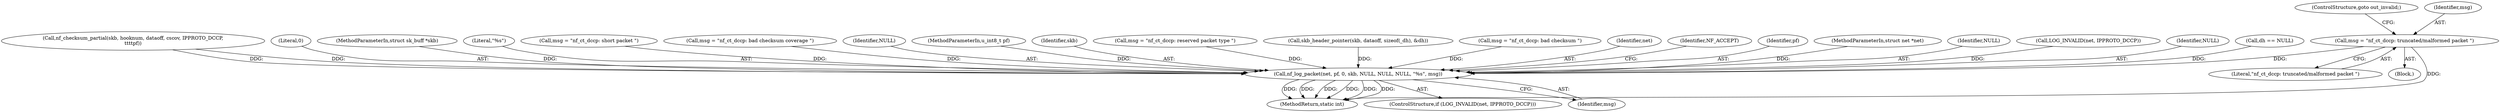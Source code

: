digraph "0_linux_b22f5126a24b3b2f15448c3f2a254fc10cbc2b92@pointer" {
"1000157" [label="(Call,msg = \"nf_ct_dccp: truncated/malformed packet \")"];
"1000228" [label="(Call,nf_log_packet(net, pf, 0, skb, NULL, NULL, NULL, \"%s\", msg))"];
"1000241" [label="(MethodReturn,static int)"];
"1000157" [label="(Call,msg = \"nf_ct_dccp: truncated/malformed packet \")"];
"1000232" [label="(Identifier,skb)"];
"1000160" [label="(ControlStructure,goto out_invalid;)"];
"1000217" [label="(Call,msg = \"nf_ct_dccp: reserved packet type \")"];
"1000224" [label="(ControlStructure,if (LOG_INVALID(net, IPPROTO_DCCP)))"];
"1000228" [label="(Call,nf_log_packet(net, pf, 0, skb, NULL, NULL, NULL, \"%s\", msg))"];
"1000123" [label="(Call,skb_header_pointer(skb, dataoff, sizeof(_dh), &dh))"];
"1000206" [label="(Call,msg = \"nf_ct_dccp: bad checksum \")"];
"1000229" [label="(Identifier,net)"];
"1000240" [label="(Identifier,NF_ACCEPT)"];
"1000230" [label="(Identifier,pf)"];
"1000101" [label="(MethodParameterIn,struct net *net)"];
"1000234" [label="(Identifier,NULL)"];
"1000225" [label="(Call,LOG_INVALID(net, IPPROTO_DCCP))"];
"1000235" [label="(Identifier,NULL)"];
"1000131" [label="(Call,dh == NULL)"];
"1000198" [label="(Call,nf_checksum_partial(skb, hooknum, dataoff, cscov, IPPROTO_DCCP,\n\t\t\t\tpf))"];
"1000231" [label="(Literal,0)"];
"1000103" [label="(MethodParameterIn,struct sk_buff *skb)"];
"1000159" [label="(Literal,\"nf_ct_dccp: truncated/malformed packet \")"];
"1000237" [label="(Identifier,msg)"];
"1000156" [label="(Block,)"];
"1000236" [label="(Literal,\"%s\")"];
"1000158" [label="(Identifier,msg)"];
"1000135" [label="(Call,msg = \"nf_ct_dccp: short packet \")"];
"1000183" [label="(Call,msg = \"nf_ct_dccp: bad checksum coverage \")"];
"1000233" [label="(Identifier,NULL)"];
"1000106" [label="(MethodParameterIn,u_int8_t pf)"];
"1000157" -> "1000156"  [label="AST: "];
"1000157" -> "1000159"  [label="CFG: "];
"1000158" -> "1000157"  [label="AST: "];
"1000159" -> "1000157"  [label="AST: "];
"1000160" -> "1000157"  [label="CFG: "];
"1000157" -> "1000241"  [label="DDG: "];
"1000157" -> "1000228"  [label="DDG: "];
"1000228" -> "1000224"  [label="AST: "];
"1000228" -> "1000237"  [label="CFG: "];
"1000229" -> "1000228"  [label="AST: "];
"1000230" -> "1000228"  [label="AST: "];
"1000231" -> "1000228"  [label="AST: "];
"1000232" -> "1000228"  [label="AST: "];
"1000233" -> "1000228"  [label="AST: "];
"1000234" -> "1000228"  [label="AST: "];
"1000235" -> "1000228"  [label="AST: "];
"1000236" -> "1000228"  [label="AST: "];
"1000237" -> "1000228"  [label="AST: "];
"1000240" -> "1000228"  [label="CFG: "];
"1000228" -> "1000241"  [label="DDG: "];
"1000228" -> "1000241"  [label="DDG: "];
"1000228" -> "1000241"  [label="DDG: "];
"1000228" -> "1000241"  [label="DDG: "];
"1000228" -> "1000241"  [label="DDG: "];
"1000228" -> "1000241"  [label="DDG: "];
"1000225" -> "1000228"  [label="DDG: "];
"1000101" -> "1000228"  [label="DDG: "];
"1000198" -> "1000228"  [label="DDG: "];
"1000198" -> "1000228"  [label="DDG: "];
"1000106" -> "1000228"  [label="DDG: "];
"1000123" -> "1000228"  [label="DDG: "];
"1000103" -> "1000228"  [label="DDG: "];
"1000131" -> "1000228"  [label="DDG: "];
"1000183" -> "1000228"  [label="DDG: "];
"1000217" -> "1000228"  [label="DDG: "];
"1000206" -> "1000228"  [label="DDG: "];
"1000135" -> "1000228"  [label="DDG: "];
}
